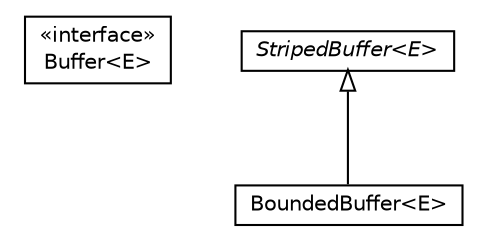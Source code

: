 #!/usr/local/bin/dot
#
# Class diagram 
# Generated by UMLGraph version R5_6-24-gf6e263 (http://www.umlgraph.org/)
#

digraph G {
	edge [fontname="Helvetica",fontsize=10,labelfontname="Helvetica",labelfontsize=10];
	node [fontname="Helvetica",fontsize=10,shape=plaintext];
	nodesep=0.25;
	ranksep=0.5;
	// com.orientechnologies.orient.core.storage.cache.chm.readbuffer.Buffer<E>
	c312623 [label=<<table title="com.orientechnologies.orient.core.storage.cache.chm.readbuffer.Buffer" border="0" cellborder="1" cellspacing="0" cellpadding="2" port="p" href="./Buffer.html">
		<tr><td><table border="0" cellspacing="0" cellpadding="1">
<tr><td align="center" balign="center"> &#171;interface&#187; </td></tr>
<tr><td align="center" balign="center"> Buffer&lt;E&gt; </td></tr>
		</table></td></tr>
		</table>>, URL="./Buffer.html", fontname="Helvetica", fontcolor="black", fontsize=10.0];
	// com.orientechnologies.orient.core.storage.cache.chm.readbuffer.BoundedBuffer<E>
	c312624 [label=<<table title="com.orientechnologies.orient.core.storage.cache.chm.readbuffer.BoundedBuffer" border="0" cellborder="1" cellspacing="0" cellpadding="2" port="p" href="./BoundedBuffer.html">
		<tr><td><table border="0" cellspacing="0" cellpadding="1">
<tr><td align="center" balign="center"> BoundedBuffer&lt;E&gt; </td></tr>
		</table></td></tr>
		</table>>, URL="./BoundedBuffer.html", fontname="Helvetica", fontcolor="black", fontsize=10.0];
	//com.orientechnologies.orient.core.storage.cache.chm.readbuffer.BoundedBuffer<E> extends com.orientechnologies.orient.core.storage.cache.chm.readbuffer.StripedBuffer<E>
	c313897:p -> c312624:p [dir=back,arrowtail=empty];
	// com.orientechnologies.orient.core.storage.cache.chm.readbuffer.StripedBuffer<E>
	c313897 [label=<<table title="com.orientechnologies.orient.core.storage.cache.chm.readbuffer.StripedBuffer" border="0" cellborder="1" cellspacing="0" cellpadding="2" port="p" href="http://java.sun.com/j2se/1.4.2/docs/api/com/orientechnologies/orient/core/storage/cache/chm/readbuffer/StripedBuffer.html">
		<tr><td><table border="0" cellspacing="0" cellpadding="1">
<tr><td align="center" balign="center"><font face="Helvetica-Oblique"> StripedBuffer&lt;E&gt; </font></td></tr>
		</table></td></tr>
		</table>>, URL="http://java.sun.com/j2se/1.4.2/docs/api/com/orientechnologies/orient/core/storage/cache/chm/readbuffer/StripedBuffer.html", fontname="Helvetica", fontcolor="black", fontsize=10.0];
}

